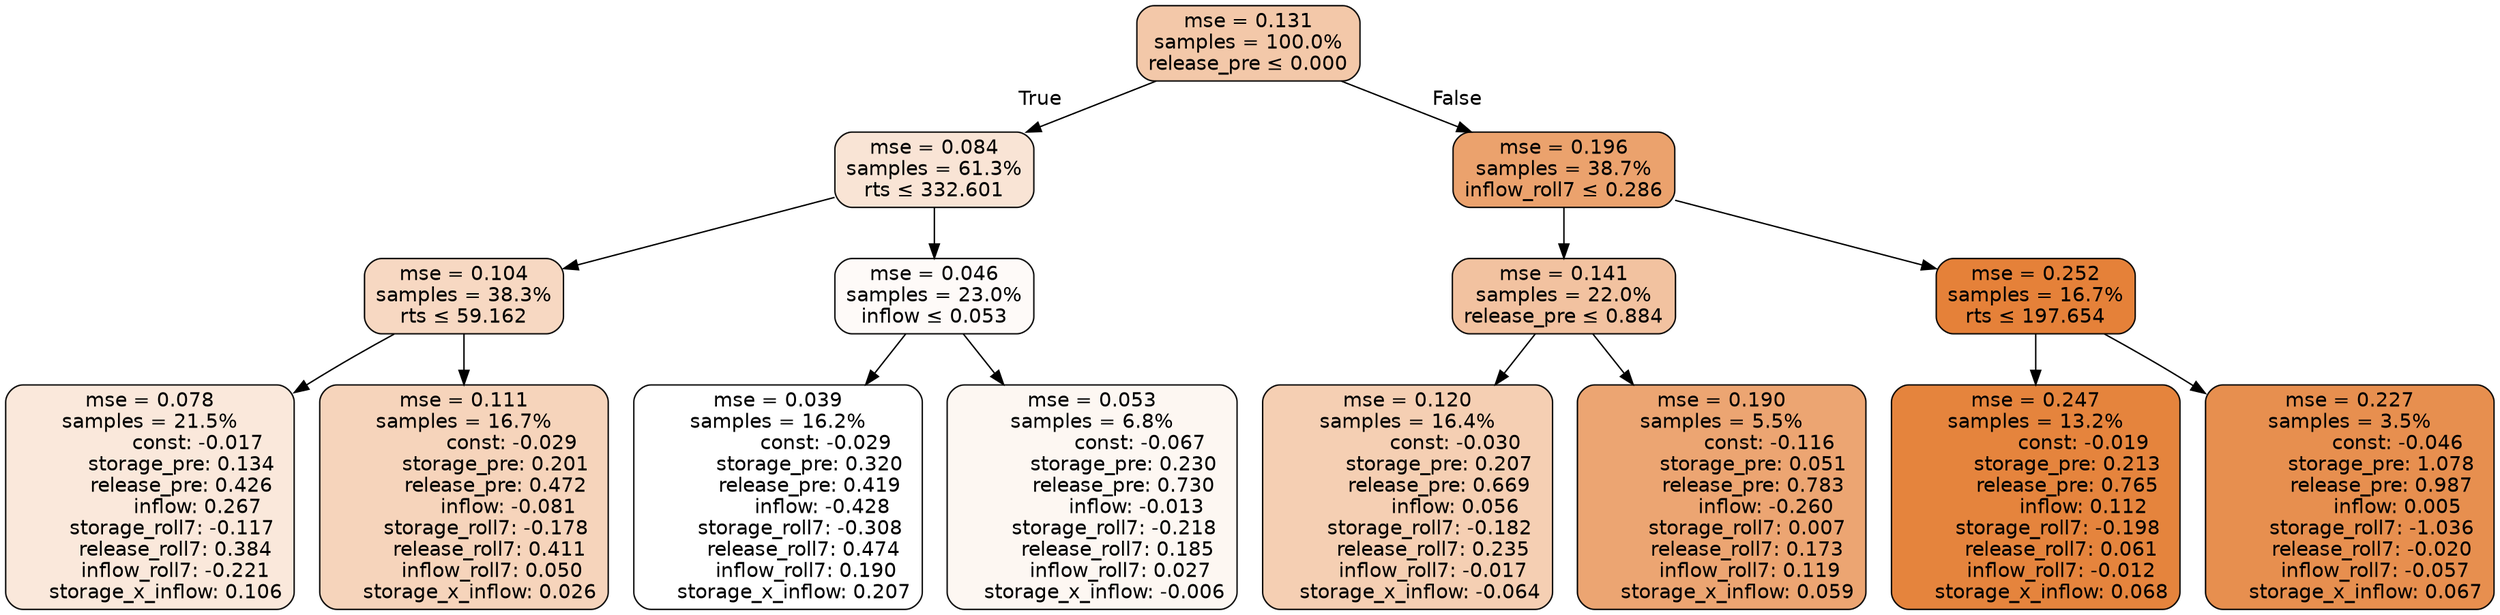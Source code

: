 digraph tree {
bgcolor="transparent"
node [shape=rectangle, style="filled, rounded", color="black", fontname=helvetica] ;
edge [fontname=helvetica] ;
	"0" [label="mse = 0.131
samples = 100.0%
release_pre &le; 0.000", fillcolor="#f3c8a9"]
	"1" [label="mse = 0.084
samples = 61.3%
rts &le; 332.601", fillcolor="#f9e4d5"]
	"2" [label="mse = 0.104
samples = 38.3%
rts &le; 59.162", fillcolor="#f7d8c2"]
	"3" [label="mse = 0.078
samples = 21.5%
               const: -0.017
          storage_pre: 0.134
          release_pre: 0.426
               inflow: 0.267
       storage_roll7: -0.117
        release_roll7: 0.384
        inflow_roll7: -0.221
     storage_x_inflow: 0.106", fillcolor="#fae8db"]
	"4" [label="mse = 0.111
samples = 16.7%
               const: -0.029
          storage_pre: 0.201
          release_pre: 0.472
              inflow: -0.081
       storage_roll7: -0.178
        release_roll7: 0.411
         inflow_roll7: 0.050
     storage_x_inflow: 0.026", fillcolor="#f6d4bb"]
	"5" [label="mse = 0.046
samples = 23.0%
inflow &le; 0.053", fillcolor="#fefaf8"]
	"6" [label="mse = 0.039
samples = 16.2%
               const: -0.029
          storage_pre: 0.320
          release_pre: 0.419
              inflow: -0.428
       storage_roll7: -0.308
        release_roll7: 0.474
         inflow_roll7: 0.190
     storage_x_inflow: 0.207", fillcolor="#ffffff"]
	"7" [label="mse = 0.053
samples = 6.8%
               const: -0.067
          storage_pre: 0.230
          release_pre: 0.730
              inflow: -0.013
       storage_roll7: -0.218
        release_roll7: 0.185
         inflow_roll7: 0.027
    storage_x_inflow: -0.006", fillcolor="#fdf7f2"]
	"8" [label="mse = 0.196
samples = 38.7%
inflow_roll7 &le; 0.286", fillcolor="#eba26d"]
	"9" [label="mse = 0.141
samples = 22.0%
release_pre &le; 0.884", fillcolor="#f2c2a0"]
	"10" [label="mse = 0.120
samples = 16.4%
               const: -0.030
          storage_pre: 0.207
          release_pre: 0.669
               inflow: 0.056
       storage_roll7: -0.182
        release_roll7: 0.235
        inflow_roll7: -0.017
    storage_x_inflow: -0.064", fillcolor="#f5cfb3"]
	"11" [label="mse = 0.190
samples = 5.5%
               const: -0.116
          storage_pre: 0.051
          release_pre: 0.783
              inflow: -0.260
        storage_roll7: 0.007
        release_roll7: 0.173
         inflow_roll7: 0.119
     storage_x_inflow: 0.059", fillcolor="#eca572"]
	"12" [label="mse = 0.252
samples = 16.7%
rts &le; 197.654", fillcolor="#e58139"]
	"13" [label="mse = 0.247
samples = 13.2%
               const: -0.019
          storage_pre: 0.213
          release_pre: 0.765
               inflow: 0.112
       storage_roll7: -0.198
        release_roll7: 0.061
        inflow_roll7: -0.012
     storage_x_inflow: 0.068", fillcolor="#e5843d"]
	"14" [label="mse = 0.227
samples = 3.5%
               const: -0.046
          storage_pre: 1.078
          release_pre: 0.987
               inflow: 0.005
       storage_roll7: -1.036
       release_roll7: -0.020
        inflow_roll7: -0.057
     storage_x_inflow: 0.067", fillcolor="#e78f4f"]

	"0" -> "1" [labeldistance=2.5, labelangle=45, headlabel="True"]
	"1" -> "2"
	"2" -> "3"
	"2" -> "4"
	"1" -> "5"
	"5" -> "6"
	"5" -> "7"
	"0" -> "8" [labeldistance=2.5, labelangle=-45, headlabel="False"]
	"8" -> "9"
	"9" -> "10"
	"9" -> "11"
	"8" -> "12"
	"12" -> "13"
	"12" -> "14"
}